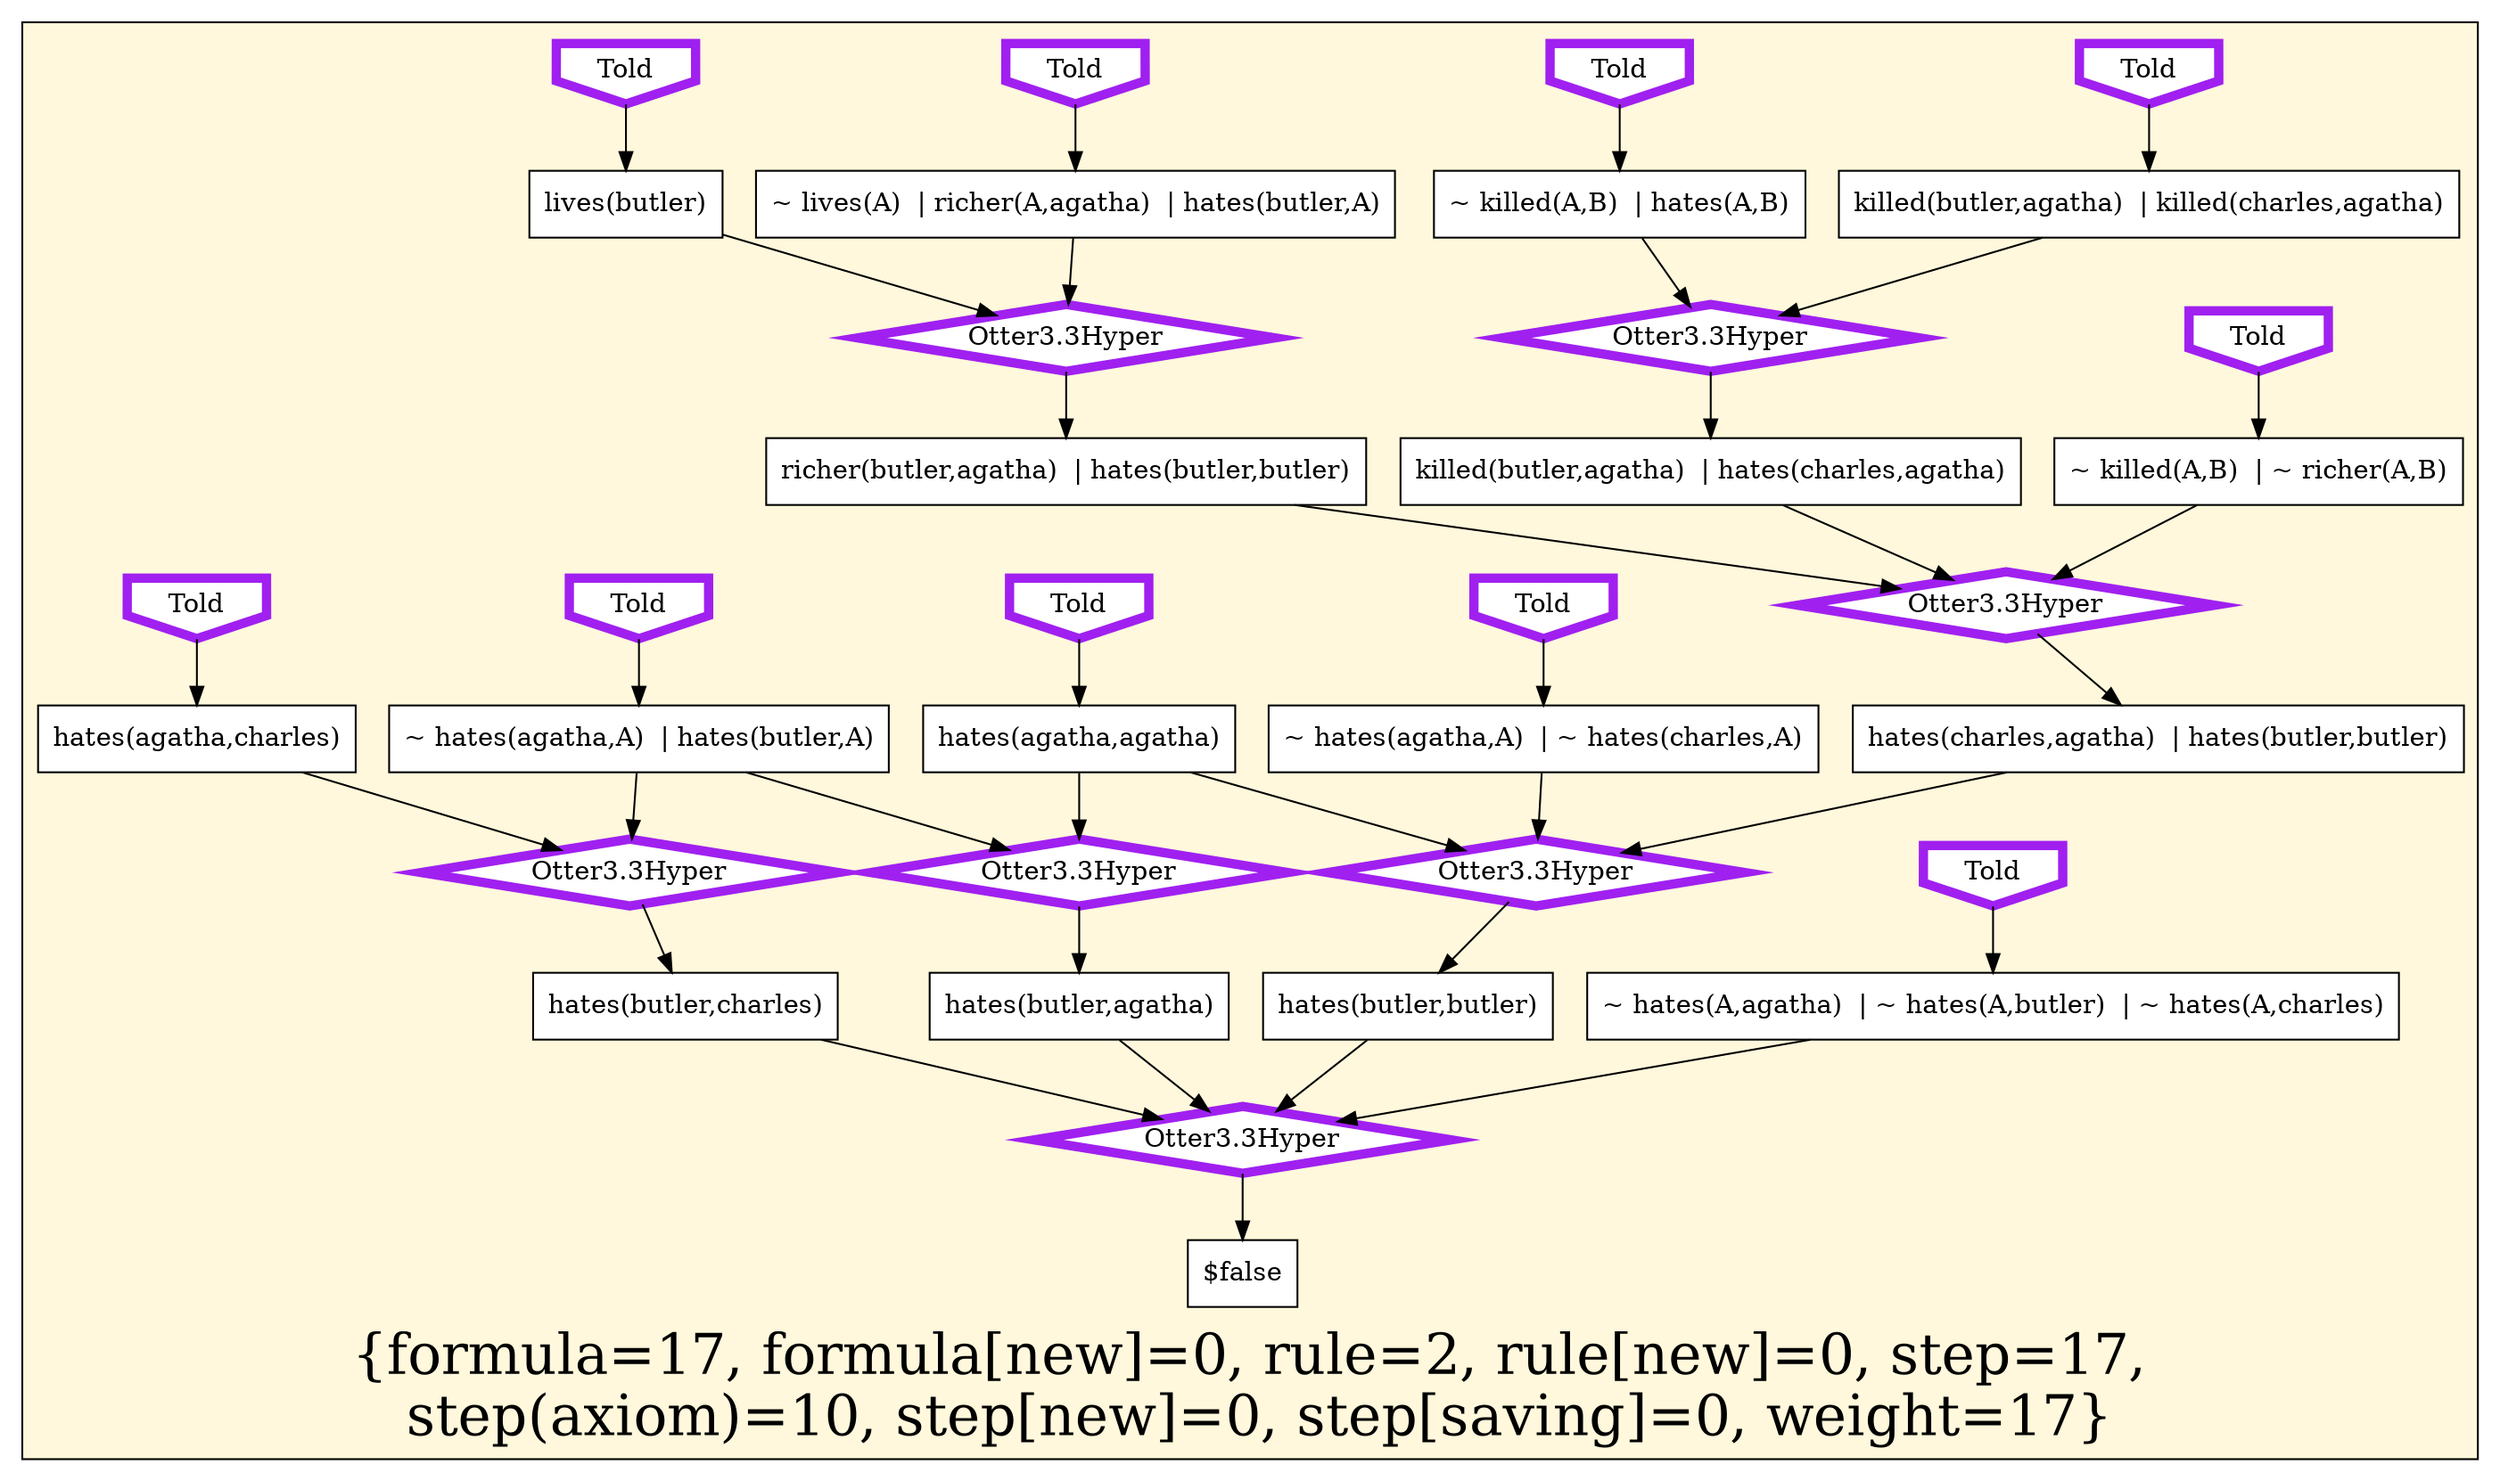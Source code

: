 digraph g 
{  
  "x_431" [ URL="http://inference-web.org/proofs/tptp/Solutions/PUZ/PUZ001-1/Otter---3.3/answer.owl#ns_8_conclusion" color="black" shape="box" label="lives(butler)" fillcolor="white" style="filled"  ];
  "x_441" [ URL="http://inference-web.org/proofs/tptp/Solutions/PUZ/PUZ001-1/Otter---3.3/answer.owl#ns_20_conclusion" color="black" shape="box" label="hates(charles,agatha)  | hates(butler,butler)" fillcolor="white" style="filled"  ];
  "x_432" [ URL="http://inference-web.org/proofs/tptp/Solutions/PUZ/PUZ001-1/Otter---3.3/answer.owl#ns_5_conclusion" color="black" shape="box" label="~ hates(agatha,A)  | hates(butler,A)" fillcolor="white" style="filled"  ];
  "x_416" [ URL="http://inference-web.org/proofs/tptp/Solutions/PUZ/PUZ001-1/Otter---3.3/answer.owl#ns_17_conclusion" color="black" shape="box" label="hates(butler,charles)" fillcolor="white" style="filled"  ];
  "x_398" [ URL="http://inference-web.org/proofs/tptp/Solutions/PUZ/PUZ001-1/Otter---3.3/answer.owl#ns_14_conclusion" color="black" shape="box" label="richer(butler,agatha)  | hates(butler,butler)" fillcolor="white" style="filled"  ];
  "x_396" [ URL="http://inference-web.org/proofs/tptp/Solutions/PUZ/PUZ001-1/Otter---3.3/answer.owl#ns_16_conclusion" color="black" shape="box" label="hates(butler,agatha)" fillcolor="white" style="filled"  ];
  "x_463" [ URL="http://inference-web.org/proofs/tptp/Solutions/PUZ/PUZ001-1/Otter---3.3/answer.owl#ns_3_conclusion" color="black" shape="box" label="~ hates(A,agatha)  | ~ hates(A,butler)  | ~ hates(A,charles)" fillcolor="white" style="filled"  ];
  "x_459" [ URL="http://inference-web.org/proofs/tptp/Solutions/PUZ/PUZ001-1/Otter---3.3/answer.owl#ns_10_conclusion" color="black" shape="box" label="hates(agatha,agatha)" fillcolor="white" style="filled"  ];
  "x_448" [ URL="http://inference-web.org/proofs/tptp/Solutions/PUZ/PUZ001-1/Otter---3.3/answer.owl#ns_11_conclusion" color="black" shape="box" label="hates(agatha,charles)" fillcolor="white" style="filled"  ];
  "x_402" [ URL="http://inference-web.org/proofs/tptp/Solutions/PUZ/PUZ001-1/Otter---3.3/answer.owl#ns_6_conclusion" color="black" shape="box" label="~ lives(A)  | richer(A,agatha)  | hates(butler,A)" fillcolor="white" style="filled"  ];
  "x_450" [ URL="http://inference-web.org/proofs/tptp/Solutions/PUZ/PUZ001-1/Otter---3.3/answer.owl#ns_21_conclusion" color="black" shape="box" label="hates(butler,butler)" fillcolor="white" style="filled"  ];
  "x_415" [ URL="http://inference-web.org/proofs/tptp/Solutions/PUZ/PUZ001-1/Otter---3.3/answer.owl#ns_2_conclusion" color="black" shape="box" label="~ hates(agatha,A)  | ~ hates(charles,A)" fillcolor="white" style="filled"  ];
  "x_442" [ URL="http://inference-web.org/proofs/tptp/Solutions/PUZ/PUZ001-1/Otter---3.3/answer.owl#ns_1_conclusion" color="black" shape="box" label="~ killed(A,B)  | ~ richer(A,B)" fillcolor="white" style="filled"  ];
  "x_424" [ URL="http://inference-web.org/proofs/tptp/Solutions/PUZ/PUZ001-1/Otter---3.3/answer.owl#ns_23_conclusion" color="black" shape="box" label="$false" fillcolor="white" style="filled"  ];
  "x_403" [ URL="http://inference-web.org/proofs/tptp/Solutions/PUZ/PUZ001-1/Otter---3.3/answer.owl#ns_4_conclusion" color="black" shape="box" label="~ killed(A,B)  | hates(A,B)" fillcolor="white" style="filled"  ];
  "x_425" [ URL="http://inference-web.org/proofs/tptp/Solutions/PUZ/PUZ001-1/Otter---3.3/answer.owl#ns_18_conclusion" color="black" shape="box" label="killed(butler,agatha)  | hates(charles,agatha)" fillcolor="white" style="filled"  ];
  "x_438" [ URL="http://inference-web.org/proofs/tptp/Solutions/PUZ/PUZ001-1/Otter---3.3/answer.owl#ns_12_conclusion" color="black" shape="box" label="killed(butler,agatha)  | killed(charles,agatha)" fillcolor="white" style="filled"  ];
  "-7f6e1133:12459e1f3c9:-7a0e" [ URL="http://browser.inference-web.org/iwbrowser/BrowseNodeSet?url=http%3A%2F%2Finference-web.org%2Fproofs%2Ftptp%2FSolutions%2FPUZ%2FPUZ001-1%2FOtter---3.3%2Fanswer.owl%23ns_18" color="purple" shape="diamond" label="Otter3.3Hyper" fillcolor="white" style="filled" penwidth="5"  ];
  "-7f6e1133:12459e1f3c9:-7a0e" -> "x_425";
  "x_403" -> "-7f6e1133:12459e1f3c9:-7a0e";
  "x_438" -> "-7f6e1133:12459e1f3c9:-7a0e";
  "-7f6e1133:12459e1f3c9:-7a1a" [ URL="http://browser.inference-web.org/iwbrowser/BrowseNodeSet?url=http%3A%2F%2Finference-web.org%2Fproofs%2Ftptp%2FSolutions%2FPUZ%2FPUZ001-1%2FOtter---3.3%2Fanswer.owl%23ns_14" color="purple" shape="diamond" label="Otter3.3Hyper" fillcolor="white" style="filled" penwidth="5"  ];
  "-7f6e1133:12459e1f3c9:-7a1a" -> "x_398";
  "x_402" -> "-7f6e1133:12459e1f3c9:-7a1a";
  "x_431" -> "-7f6e1133:12459e1f3c9:-7a1a";
  "-7f6e1133:12459e1f3c9:-7a2e" [ URL="http://browser.inference-web.org/iwbrowser/BrowseNodeSet?url=http%3A%2F%2Finference-web.org%2Fproofs%2Ftptp%2FSolutions%2FPUZ%2FPUZ001-1%2FOtter---3.3%2Fanswer.owl%23ns_16" color="purple" shape="diamond" label="Otter3.3Hyper" fillcolor="white" style="filled" penwidth="5"  ];
  "-7f6e1133:12459e1f3c9:-7a2e" -> "x_396";
  "x_432" -> "-7f6e1133:12459e1f3c9:-7a2e";
  "x_459" -> "-7f6e1133:12459e1f3c9:-7a2e";
  "-7f6e1133:12459e1f3c9:-7a25" [ URL="http://browser.inference-web.org/iwbrowser/BrowseNodeSet?url=http%3A%2F%2Finference-web.org%2Fproofs%2Ftptp%2FSolutions%2FPUZ%2FPUZ001-1%2FOtter---3.3%2Fanswer.owl%23ns_21" color="purple" shape="diamond" label="Otter3.3Hyper" fillcolor="white" style="filled" penwidth="5"  ];
  "-7f6e1133:12459e1f3c9:-7a25" -> "x_450";
  "x_415" -> "-7f6e1133:12459e1f3c9:-7a25";
  "x_441" -> "-7f6e1133:12459e1f3c9:-7a25";
  "x_459" -> "-7f6e1133:12459e1f3c9:-7a25";
  "-7f6e1133:12459e1f3c9:-7a21" [ URL="http://browser.inference-web.org/iwbrowser/BrowseNodeSet?url=http%3A%2F%2Finference-web.org%2Fproofs%2Ftptp%2FSolutions%2FPUZ%2FPUZ001-1%2FOtter---3.3%2Fanswer.owl%23ns_2" color="purple" shape="invhouse" label="Told" fillcolor="white" style="filled" penwidth="5"  ];
  "-7f6e1133:12459e1f3c9:-7a21" -> "x_415";
  "-7f6e1133:12459e1f3c9:-7a08" [ URL="http://browser.inference-web.org/iwbrowser/BrowseNodeSet?url=http%3A%2F%2Finference-web.org%2Fproofs%2Ftptp%2FSolutions%2FPUZ%2FPUZ001-1%2FOtter---3.3%2Fanswer.owl%23ns_12" color="purple" shape="invhouse" label="Told" fillcolor="white" style="filled" penwidth="5"  ];
  "-7f6e1133:12459e1f3c9:-7a08" -> "x_438";
  "-7f6e1133:12459e1f3c9:-7a1e" [ URL="http://browser.inference-web.org/iwbrowser/BrowseNodeSet?url=http%3A%2F%2Finference-web.org%2Fproofs%2Ftptp%2FSolutions%2FPUZ%2FPUZ001-1%2FOtter---3.3%2Fanswer.owl%23ns_20" color="purple" shape="diamond" label="Otter3.3Hyper" fillcolor="white" style="filled" penwidth="5"  ];
  "-7f6e1133:12459e1f3c9:-7a1e" -> "x_441";
  "x_398" -> "-7f6e1133:12459e1f3c9:-7a1e";
  "x_425" -> "-7f6e1133:12459e1f3c9:-7a1e";
  "x_442" -> "-7f6e1133:12459e1f3c9:-7a1e";
  "-7f6e1133:12459e1f3c9:-7a2b" [ URL="http://browser.inference-web.org/iwbrowser/BrowseNodeSet?url=http%3A%2F%2Finference-web.org%2Fproofs%2Ftptp%2FSolutions%2FPUZ%2FPUZ001-1%2FOtter---3.3%2Fanswer.owl%23ns_10" color="purple" shape="invhouse" label="Told" fillcolor="white" style="filled" penwidth="5"  ];
  "-7f6e1133:12459e1f3c9:-7a2b" -> "x_459";
  "-7f6e1133:12459e1f3c9:-7a11" [ URL="http://browser.inference-web.org/iwbrowser/BrowseNodeSet?url=http%3A%2F%2Finference-web.org%2Fproofs%2Ftptp%2FSolutions%2FPUZ%2FPUZ001-1%2FOtter---3.3%2Fanswer.owl%23ns_1" color="purple" shape="invhouse" label="Told" fillcolor="white" style="filled" penwidth="5"  ];
  "-7f6e1133:12459e1f3c9:-7a11" -> "x_442";
  "-7f6e1133:12459e1f3c9:-7a28" [ URL="http://browser.inference-web.org/iwbrowser/BrowseNodeSet?url=http%3A%2F%2Finference-web.org%2Fproofs%2Ftptp%2FSolutions%2FPUZ%2FPUZ001-1%2FOtter---3.3%2Fanswer.owl%23ns_3" color="purple" shape="invhouse" label="Told" fillcolor="white" style="filled" penwidth="5"  ];
  "-7f6e1133:12459e1f3c9:-7a28" -> "x_463";
  "-7f6e1133:12459e1f3c9:-7a3c" [ URL="http://browser.inference-web.org/iwbrowser/BrowseNodeSet?url=http%3A%2F%2Finference-web.org%2Fproofs%2Ftptp%2FSolutions%2FPUZ%2FPUZ001-1%2FOtter---3.3%2Fanswer.owl%23answer" color="purple" shape="diamond" label="Otter3.3Hyper" fillcolor="white" style="filled" penwidth="5"  ];
  "-7f6e1133:12459e1f3c9:-7a3c" -> "x_424";
  "x_396" -> "-7f6e1133:12459e1f3c9:-7a3c";
  "x_416" -> "-7f6e1133:12459e1f3c9:-7a3c";
  "x_450" -> "-7f6e1133:12459e1f3c9:-7a3c";
  "x_463" -> "-7f6e1133:12459e1f3c9:-7a3c";
  "-7f6e1133:12459e1f3c9:-7a14" [ URL="http://browser.inference-web.org/iwbrowser/BrowseNodeSet?url=http%3A%2F%2Finference-web.org%2Fproofs%2Ftptp%2FSolutions%2FPUZ%2FPUZ001-1%2FOtter---3.3%2Fanswer.owl%23ns_8" color="purple" shape="invhouse" label="Told" fillcolor="white" style="filled" penwidth="5"  ];
  "-7f6e1133:12459e1f3c9:-7a14" -> "x_431";
  "-7f6e1133:12459e1f3c9:-7a0b" [ URL="http://browser.inference-web.org/iwbrowser/BrowseNodeSet?url=http%3A%2F%2Finference-web.org%2Fproofs%2Ftptp%2FSolutions%2FPUZ%2FPUZ001-1%2FOtter---3.3%2Fanswer.owl%23ns_4" color="purple" shape="invhouse" label="Told" fillcolor="white" style="filled" penwidth="5"  ];
  "-7f6e1133:12459e1f3c9:-7a0b" -> "x_403";
  "-7f6e1133:12459e1f3c9:-7a31" [ URL="http://browser.inference-web.org/iwbrowser/BrowseNodeSet?url=http%3A%2F%2Finference-web.org%2Fproofs%2Ftptp%2FSolutions%2FPUZ%2FPUZ001-1%2FOtter---3.3%2Fanswer.owl%23ns_11" color="purple" shape="invhouse" label="Told" fillcolor="white" style="filled" penwidth="5"  ];
  "-7f6e1133:12459e1f3c9:-7a31" -> "x_448";
  "-7f6e1133:12459e1f3c9:-7a34" [ URL="http://browser.inference-web.org/iwbrowser/BrowseNodeSet?url=http%3A%2F%2Finference-web.org%2Fproofs%2Ftptp%2FSolutions%2FPUZ%2FPUZ001-1%2FOtter---3.3%2Fanswer.owl%23ns_5" color="purple" shape="invhouse" label="Told" fillcolor="white" style="filled" penwidth="5"  ];
  "-7f6e1133:12459e1f3c9:-7a34" -> "x_432";
  "-7f6e1133:12459e1f3c9:-7a17" [ URL="http://browser.inference-web.org/iwbrowser/BrowseNodeSet?url=http%3A%2F%2Finference-web.org%2Fproofs%2Ftptp%2FSolutions%2FPUZ%2FPUZ001-1%2FOtter---3.3%2Fanswer.owl%23ns_6" color="purple" shape="invhouse" label="Told" fillcolor="white" style="filled" penwidth="5"  ];
  "-7f6e1133:12459e1f3c9:-7a17" -> "x_402";
  "-7f6e1133:12459e1f3c9:-7a37" [ URL="http://browser.inference-web.org/iwbrowser/BrowseNodeSet?url=http%3A%2F%2Finference-web.org%2Fproofs%2Ftptp%2FSolutions%2FPUZ%2FPUZ001-1%2FOtter---3.3%2Fanswer.owl%23ns_17" color="purple" shape="diamond" label="Otter3.3Hyper" fillcolor="white" style="filled" penwidth="5"  ];
  "-7f6e1133:12459e1f3c9:-7a37" -> "x_416";
  "x_432" -> "-7f6e1133:12459e1f3c9:-7a37";
  "x_448" -> "-7f6e1133:12459e1f3c9:-7a37";
  
 subgraph cluster_opt 
{ labelloc=b label="{formula=17, formula[new]=0, rule=2, rule[new]=0, step=17,\n step(axiom)=10, step[new]=0, step[saving]=0, weight=17}" 
 fontsize=30 fillcolor=cornsilk style=filled 
  x_441 ;
 x_442 ;
 x_415 ;
 x_402 ;
 x_432 ;
 x_403 ;
 x_438 ;
 x_463 ;
 x_425 ;
 x_424 ;
 x_459 ;
 x_398 ;
 x_431 ;
 x_396 ;
 x_416 ;
 x_450 ;
 x_448 ;
 "-7f6e1133:12459e1f3c9:-7a0e" ;
 "-7f6e1133:12459e1f3c9:-7a1a" ;
 "-7f6e1133:12459e1f3c9:-7a2e" ;
 "-7f6e1133:12459e1f3c9:-7a25" ;
 "-7f6e1133:12459e1f3c9:-7a21" ;
 "-7f6e1133:12459e1f3c9:-7a08" ;
 "-7f6e1133:12459e1f3c9:-7a1e" ;
 "-7f6e1133:12459e1f3c9:-7a2b" ;
 "-7f6e1133:12459e1f3c9:-7a11" ;
 "-7f6e1133:12459e1f3c9:-7a28" ;
 "-7f6e1133:12459e1f3c9:-7a3c" ;
 "-7f6e1133:12459e1f3c9:-7a14" ;
 "-7f6e1133:12459e1f3c9:-7a0b" ;
 "-7f6e1133:12459e1f3c9:-7a31" ;
 "-7f6e1133:12459e1f3c9:-7a17" ;
 "-7f6e1133:12459e1f3c9:-7a34" ;
 "-7f6e1133:12459e1f3c9:-7a37" ;
 
}
 
}
